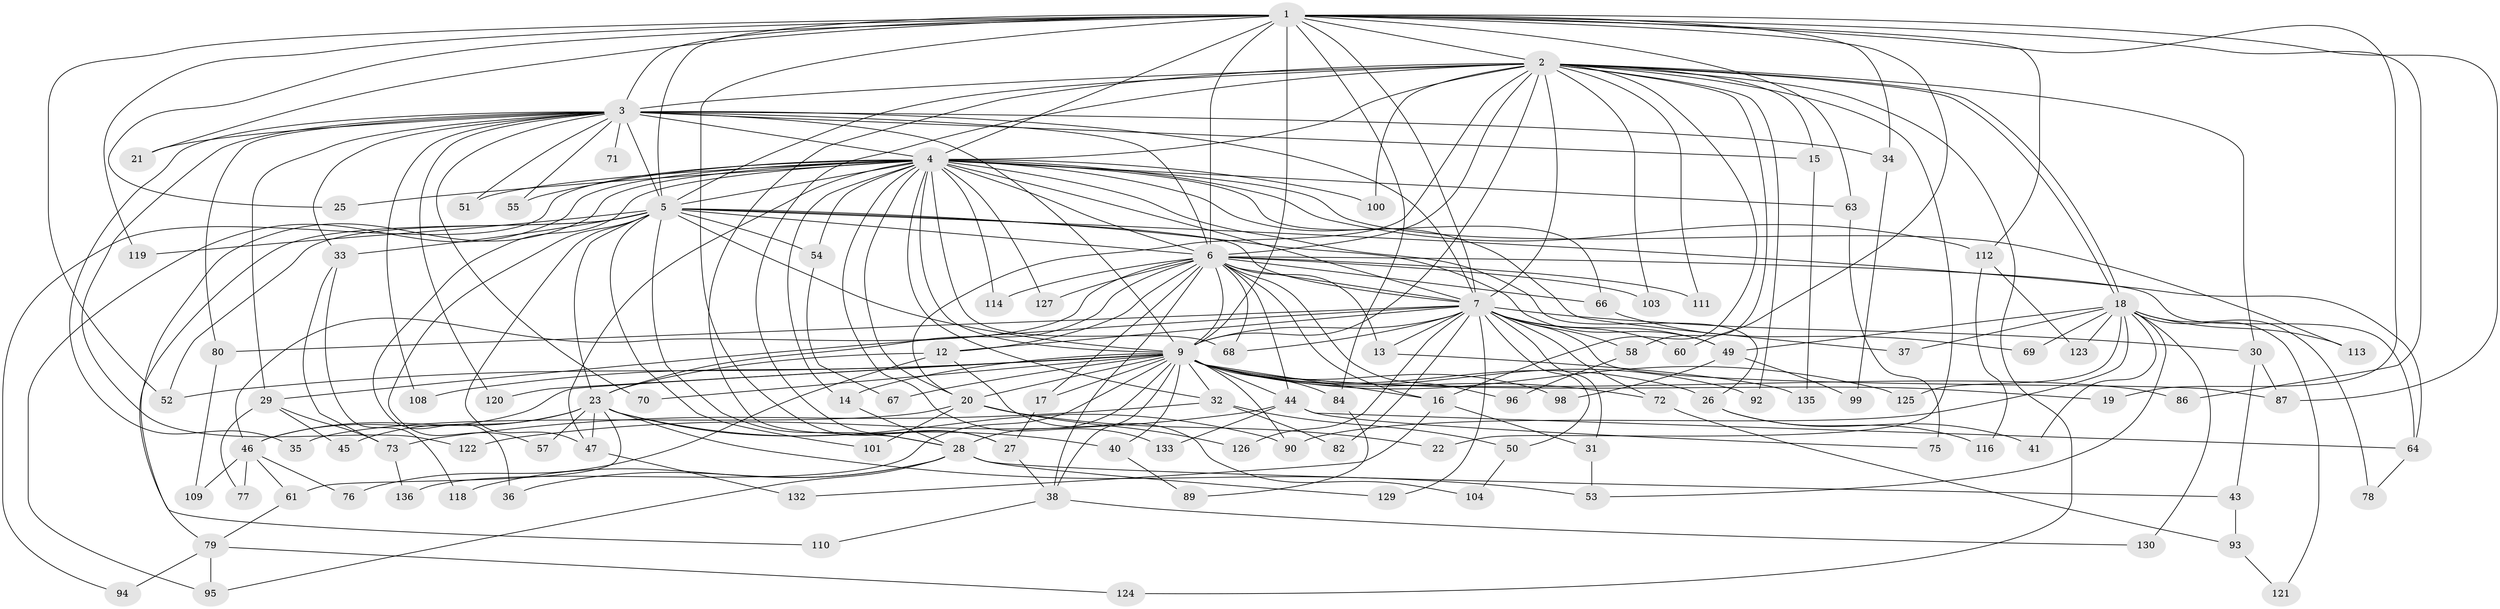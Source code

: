 // Generated by graph-tools (version 1.1) at 2025/23/03/03/25 07:23:35]
// undirected, 109 vertices, 247 edges
graph export_dot {
graph [start="1"]
  node [color=gray90,style=filled];
  1 [super="+131"];
  2 [super="+81"];
  3 [super="+48"];
  4 [super="+8"];
  5 [super="+11"];
  6 [super="+97"];
  7 [super="+85"];
  9 [super="+10"];
  12;
  13;
  14 [super="+42"];
  15;
  16 [super="+39"];
  17;
  18 [super="+88"];
  19;
  20 [super="+134"];
  21;
  22;
  23 [super="+24"];
  25;
  26;
  27;
  28 [super="+107"];
  29;
  30;
  31;
  32 [super="+59"];
  33;
  34 [super="+65"];
  35;
  36;
  37;
  38 [super="+105"];
  40;
  41;
  43;
  44;
  45;
  46 [super="+56"];
  47 [super="+91"];
  49 [super="+62"];
  50;
  51;
  52 [super="+83"];
  53;
  54;
  55;
  57;
  58;
  60;
  61;
  63;
  64 [super="+74"];
  66;
  67 [super="+106"];
  68;
  69;
  70 [super="+102"];
  71;
  72;
  73 [super="+115"];
  75;
  76;
  77;
  78;
  79;
  80;
  82;
  84;
  86;
  87;
  89;
  90 [super="+117"];
  92;
  93;
  94;
  95 [super="+128"];
  96;
  98;
  99;
  100;
  101;
  103;
  104;
  108;
  109;
  110;
  111;
  112;
  113;
  114;
  116;
  118;
  119;
  120;
  121;
  122;
  123;
  124;
  125;
  126;
  127;
  129;
  130;
  132;
  133;
  135;
  136;
  1 -- 2;
  1 -- 3 [weight=2];
  1 -- 4 [weight=2];
  1 -- 5;
  1 -- 6;
  1 -- 7;
  1 -- 9 [weight=2];
  1 -- 19;
  1 -- 21;
  1 -- 25;
  1 -- 27;
  1 -- 34;
  1 -- 52;
  1 -- 60;
  1 -- 63;
  1 -- 84;
  1 -- 86;
  1 -- 112;
  1 -- 119;
  1 -- 87;
  2 -- 3;
  2 -- 4 [weight=2];
  2 -- 5;
  2 -- 6;
  2 -- 7;
  2 -- 9 [weight=2];
  2 -- 15;
  2 -- 16;
  2 -- 18;
  2 -- 18;
  2 -- 20;
  2 -- 22;
  2 -- 28;
  2 -- 30;
  2 -- 58;
  2 -- 92;
  2 -- 100;
  2 -- 111;
  2 -- 124;
  2 -- 27;
  2 -- 103;
  3 -- 4 [weight=2];
  3 -- 5;
  3 -- 6;
  3 -- 7;
  3 -- 9 [weight=2];
  3 -- 15;
  3 -- 21;
  3 -- 29;
  3 -- 33;
  3 -- 34 [weight=2];
  3 -- 35;
  3 -- 51;
  3 -- 55;
  3 -- 70;
  3 -- 71 [weight=2];
  3 -- 120;
  3 -- 122;
  3 -- 80;
  3 -- 108;
  4 -- 5 [weight=2];
  4 -- 6 [weight=2];
  4 -- 7 [weight=2];
  4 -- 9 [weight=4];
  4 -- 14;
  4 -- 25;
  4 -- 26;
  4 -- 32;
  4 -- 37;
  4 -- 51;
  4 -- 54;
  4 -- 66;
  4 -- 68;
  4 -- 94;
  4 -- 110;
  4 -- 114;
  4 -- 127;
  4 -- 133;
  4 -- 36;
  4 -- 100;
  4 -- 112;
  4 -- 113;
  4 -- 55;
  4 -- 63;
  4 -- 47;
  4 -- 20;
  4 -- 95;
  5 -- 6;
  5 -- 7 [weight=2];
  5 -- 9 [weight=2];
  5 -- 28;
  5 -- 33;
  5 -- 47;
  5 -- 49;
  5 -- 52;
  5 -- 54;
  5 -- 79;
  5 -- 119;
  5 -- 64;
  5 -- 23;
  5 -- 101;
  5 -- 57;
  6 -- 7;
  6 -- 9 [weight=2];
  6 -- 12;
  6 -- 13;
  6 -- 17;
  6 -- 44;
  6 -- 46;
  6 -- 66;
  6 -- 96;
  6 -- 103;
  6 -- 111;
  6 -- 114;
  6 -- 127;
  6 -- 23;
  6 -- 16;
  6 -- 38;
  6 -- 68;
  6 -- 64;
  7 -- 9 [weight=3];
  7 -- 12;
  7 -- 13;
  7 -- 29;
  7 -- 30;
  7 -- 31;
  7 -- 49;
  7 -- 50;
  7 -- 58;
  7 -- 60;
  7 -- 68;
  7 -- 72;
  7 -- 80;
  7 -- 82;
  7 -- 87;
  7 -- 126;
  7 -- 129;
  9 -- 14;
  9 -- 26;
  9 -- 44;
  9 -- 72;
  9 -- 84;
  9 -- 108;
  9 -- 125;
  9 -- 67 [weight=2];
  9 -- 70 [weight=2];
  9 -- 136;
  9 -- 16;
  9 -- 17;
  9 -- 19;
  9 -- 20;
  9 -- 86;
  9 -- 90;
  9 -- 92;
  9 -- 32;
  9 -- 98;
  9 -- 38;
  9 -- 40;
  9 -- 46;
  9 -- 120;
  9 -- 28;
  9 -- 52;
  12 -- 23;
  12 -- 76;
  12 -- 104;
  13 -- 135;
  14 -- 28;
  15 -- 135;
  16 -- 31;
  16 -- 132;
  17 -- 27;
  18 -- 37;
  18 -- 41;
  18 -- 69;
  18 -- 78;
  18 -- 113;
  18 -- 121;
  18 -- 123;
  18 -- 125;
  18 -- 130;
  18 -- 90;
  18 -- 53;
  18 -- 49;
  20 -- 22;
  20 -- 35;
  20 -- 101;
  20 -- 126;
  23 -- 40;
  23 -- 57;
  23 -- 90;
  23 -- 61;
  23 -- 53;
  23 -- 45;
  23 -- 47;
  23 -- 46;
  26 -- 41;
  26 -- 116;
  27 -- 38;
  28 -- 36;
  28 -- 43;
  28 -- 95;
  28 -- 118;
  28 -- 129;
  29 -- 45;
  29 -- 73;
  29 -- 77;
  30 -- 43;
  30 -- 87;
  31 -- 53;
  32 -- 50;
  32 -- 82;
  32 -- 73;
  33 -- 73;
  33 -- 118;
  34 -- 99;
  38 -- 110;
  38 -- 130;
  40 -- 89;
  43 -- 93;
  44 -- 64;
  44 -- 75;
  44 -- 122;
  44 -- 133;
  46 -- 61;
  46 -- 77;
  46 -- 109;
  46 -- 76;
  47 -- 132;
  49 -- 99;
  49 -- 98;
  50 -- 104;
  54 -- 67;
  58 -- 96;
  61 -- 79;
  63 -- 75;
  64 -- 78;
  66 -- 69;
  72 -- 93;
  73 -- 136;
  79 -- 94;
  79 -- 95;
  79 -- 124;
  80 -- 109;
  84 -- 89;
  93 -- 121;
  112 -- 116;
  112 -- 123;
}
